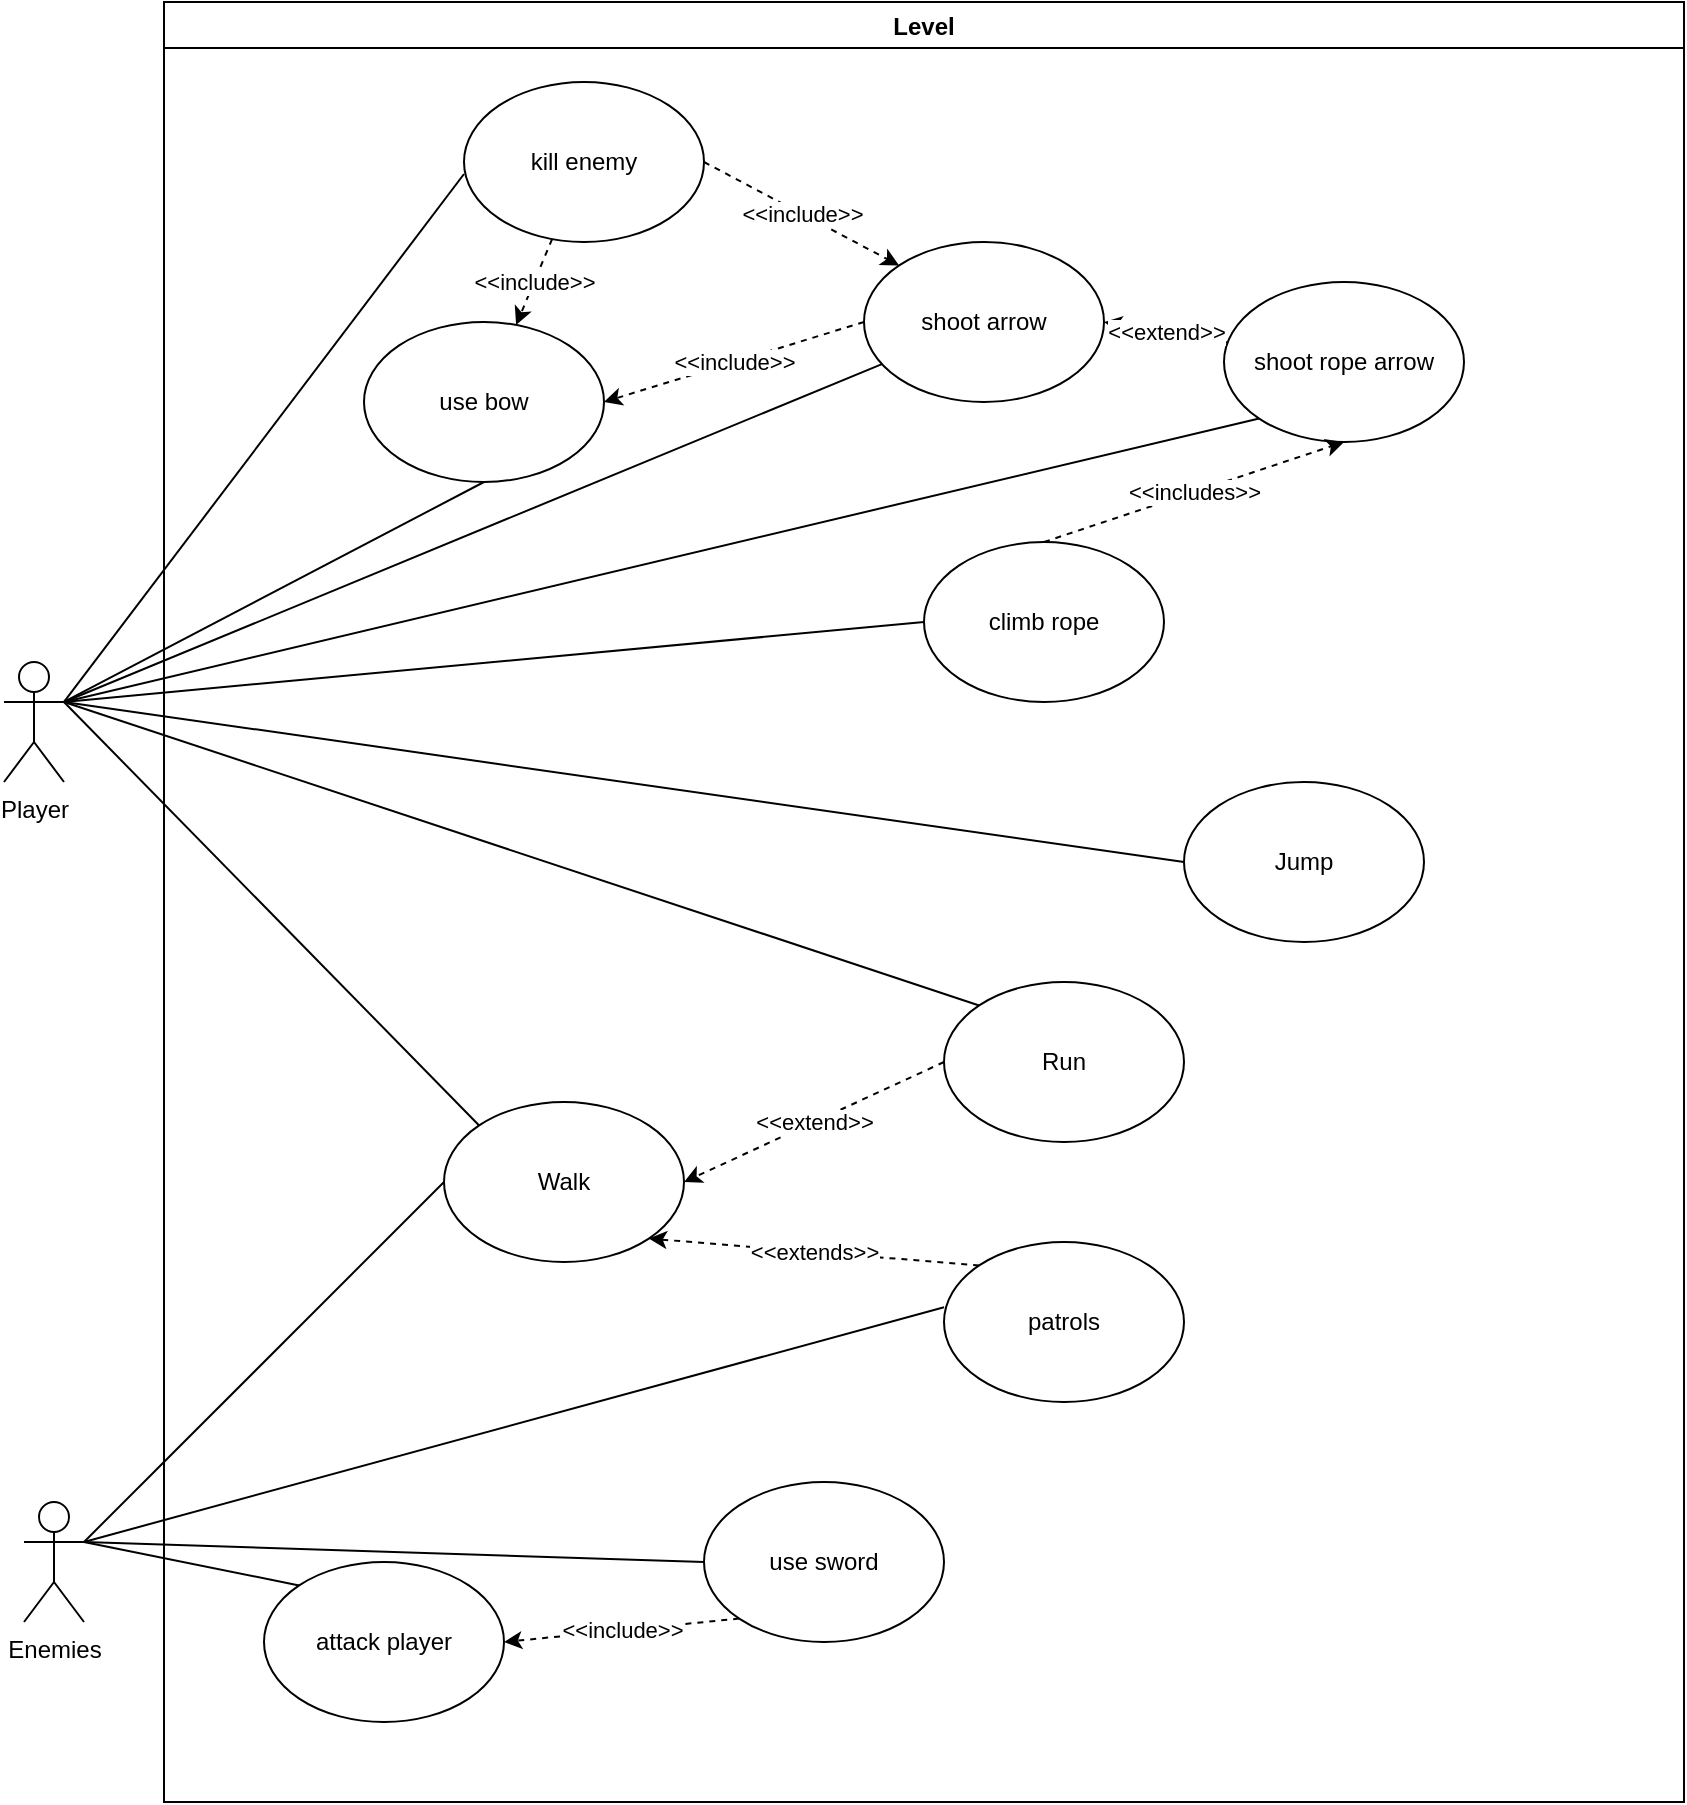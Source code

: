 <mxfile version="13.8.1"><diagram id="Z2k6K5uMPyIBsNWj4WUy" name="Page-1"><mxGraphModel dx="1673" dy="2045" grid="1" gridSize="10" guides="1" tooltips="1" connect="1" arrows="1" fold="1" page="1" pageScale="1" pageWidth="850" pageHeight="1100" math="0" shadow="0"><root><mxCell id="0"/><mxCell id="1" parent="0"/><mxCell id="SmOGBPL2f4h62oNZaGBK-14" style="edgeStyle=none;rounded=0;orthogonalLoop=1;jettySize=auto;html=1;exitX=1;exitY=0.333;exitDx=0;exitDy=0;exitPerimeter=0;entryX=0.5;entryY=1;entryDx=0;entryDy=0;endArrow=none;endFill=0;" edge="1" parent="1" source="SmOGBPL2f4h62oNZaGBK-1" target="SmOGBPL2f4h62oNZaGBK-18"><mxGeometry relative="1" as="geometry"/></mxCell><mxCell id="SmOGBPL2f4h62oNZaGBK-21" style="edgeStyle=none;rounded=0;orthogonalLoop=1;jettySize=auto;html=1;exitX=1;exitY=0.333;exitDx=0;exitDy=0;exitPerimeter=0;endArrow=none;endFill=0;" edge="1" parent="1" source="SmOGBPL2f4h62oNZaGBK-1" target="SmOGBPL2f4h62oNZaGBK-11"><mxGeometry relative="1" as="geometry"/></mxCell><mxCell id="SmOGBPL2f4h62oNZaGBK-22" style="edgeStyle=none;rounded=0;orthogonalLoop=1;jettySize=auto;html=1;exitX=1;exitY=0.333;exitDx=0;exitDy=0;exitPerimeter=0;entryX=0;entryY=1;entryDx=0;entryDy=0;endArrow=none;endFill=0;" edge="1" parent="1" source="SmOGBPL2f4h62oNZaGBK-1" target="SmOGBPL2f4h62oNZaGBK-13"><mxGeometry relative="1" as="geometry"/></mxCell><mxCell id="SmOGBPL2f4h62oNZaGBK-26" style="edgeStyle=none;rounded=0;orthogonalLoop=1;jettySize=auto;html=1;exitX=1;exitY=0.333;exitDx=0;exitDy=0;exitPerimeter=0;entryX=0;entryY=0.5;entryDx=0;entryDy=0;endArrow=none;endFill=0;" edge="1" parent="1" source="SmOGBPL2f4h62oNZaGBK-1" target="SmOGBPL2f4h62oNZaGBK-24"><mxGeometry relative="1" as="geometry"/></mxCell><mxCell id="SmOGBPL2f4h62oNZaGBK-27" style="edgeStyle=none;rounded=0;orthogonalLoop=1;jettySize=auto;html=1;exitX=1;exitY=0.333;exitDx=0;exitDy=0;exitPerimeter=0;entryX=0;entryY=0.5;entryDx=0;entryDy=0;endArrow=none;endFill=0;" edge="1" parent="1" source="SmOGBPL2f4h62oNZaGBK-1" target="SmOGBPL2f4h62oNZaGBK-4"><mxGeometry relative="1" as="geometry"/></mxCell><mxCell id="SmOGBPL2f4h62oNZaGBK-28" style="edgeStyle=none;rounded=0;orthogonalLoop=1;jettySize=auto;html=1;exitX=1;exitY=0.333;exitDx=0;exitDy=0;exitPerimeter=0;entryX=0;entryY=0;entryDx=0;entryDy=0;endArrow=none;endFill=0;" edge="1" parent="1" source="SmOGBPL2f4h62oNZaGBK-1" target="SmOGBPL2f4h62oNZaGBK-6"><mxGeometry relative="1" as="geometry"/></mxCell><mxCell id="SmOGBPL2f4h62oNZaGBK-29" style="edgeStyle=none;rounded=0;orthogonalLoop=1;jettySize=auto;html=1;exitX=1;exitY=0.333;exitDx=0;exitDy=0;exitPerimeter=0;entryX=0;entryY=0;entryDx=0;entryDy=0;endArrow=none;endFill=0;" edge="1" parent="1" source="SmOGBPL2f4h62oNZaGBK-1" target="SmOGBPL2f4h62oNZaGBK-5"><mxGeometry relative="1" as="geometry"/></mxCell><mxCell id="SmOGBPL2f4h62oNZaGBK-37" style="edgeStyle=none;rounded=0;orthogonalLoop=1;jettySize=auto;html=1;exitX=1;exitY=0.333;exitDx=0;exitDy=0;exitPerimeter=0;entryX=0;entryY=0.575;entryDx=0;entryDy=0;entryPerimeter=0;endArrow=none;endFill=0;" edge="1" parent="1" source="SmOGBPL2f4h62oNZaGBK-1" target="SmOGBPL2f4h62oNZaGBK-36"><mxGeometry relative="1" as="geometry"/></mxCell><mxCell id="SmOGBPL2f4h62oNZaGBK-1" value="&lt;div&gt;Player&lt;/div&gt;" style="shape=umlActor;verticalLabelPosition=bottom;verticalAlign=top;html=1;outlineConnect=0;" vertex="1" parent="1"><mxGeometry x="70" y="150" width="30" height="60" as="geometry"/></mxCell><mxCell id="SmOGBPL2f4h62oNZaGBK-30" style="edgeStyle=none;rounded=0;orthogonalLoop=1;jettySize=auto;html=1;exitX=1;exitY=0.333;exitDx=0;exitDy=0;exitPerimeter=0;entryX=0;entryY=0.5;entryDx=0;entryDy=0;endArrow=none;endFill=0;" edge="1" parent="1" source="SmOGBPL2f4h62oNZaGBK-2" target="SmOGBPL2f4h62oNZaGBK-6"><mxGeometry relative="1" as="geometry"/></mxCell><mxCell id="SmOGBPL2f4h62oNZaGBK-32" style="edgeStyle=none;rounded=0;orthogonalLoop=1;jettySize=auto;html=1;exitX=1;exitY=0.333;exitDx=0;exitDy=0;exitPerimeter=0;entryX=0;entryY=0.5;entryDx=0;entryDy=0;endArrow=none;endFill=0;" edge="1" parent="1" source="SmOGBPL2f4h62oNZaGBK-2" target="SmOGBPL2f4h62oNZaGBK-31"><mxGeometry relative="1" as="geometry"/></mxCell><mxCell id="SmOGBPL2f4h62oNZaGBK-34" style="edgeStyle=none;rounded=0;orthogonalLoop=1;jettySize=auto;html=1;exitX=1;exitY=0.333;exitDx=0;exitDy=0;exitPerimeter=0;entryX=0;entryY=0;entryDx=0;entryDy=0;endArrow=none;endFill=0;" edge="1" parent="1" source="SmOGBPL2f4h62oNZaGBK-2" target="SmOGBPL2f4h62oNZaGBK-33"><mxGeometry relative="1" as="geometry"/></mxCell><mxCell id="SmOGBPL2f4h62oNZaGBK-41" style="edgeStyle=none;rounded=0;orthogonalLoop=1;jettySize=auto;html=1;exitX=1;exitY=0.333;exitDx=0;exitDy=0;exitPerimeter=0;entryX=0;entryY=0.408;entryDx=0;entryDy=0;entryPerimeter=0;endArrow=none;endFill=0;" edge="1" parent="1" source="SmOGBPL2f4h62oNZaGBK-2" target="SmOGBPL2f4h62oNZaGBK-40"><mxGeometry relative="1" as="geometry"/></mxCell><mxCell id="SmOGBPL2f4h62oNZaGBK-2" value="Enemies" style="shape=umlActor;verticalLabelPosition=bottom;verticalAlign=top;html=1;outlineConnect=0;" vertex="1" parent="1"><mxGeometry x="80" y="570" width="30" height="60" as="geometry"/></mxCell><mxCell id="SmOGBPL2f4h62oNZaGBK-53" value="Level" style="swimlane;" vertex="1" parent="1"><mxGeometry x="150" y="-180" width="760" height="900" as="geometry"/></mxCell><mxCell id="SmOGBPL2f4h62oNZaGBK-33" value="attack player" style="ellipse;whiteSpace=wrap;html=1;" vertex="1" parent="SmOGBPL2f4h62oNZaGBK-53"><mxGeometry x="50" y="780" width="120" height="80" as="geometry"/></mxCell><mxCell id="SmOGBPL2f4h62oNZaGBK-31" value="use sword" style="ellipse;whiteSpace=wrap;html=1;" vertex="1" parent="SmOGBPL2f4h62oNZaGBK-53"><mxGeometry x="270" y="740" width="120" height="80" as="geometry"/></mxCell><mxCell id="SmOGBPL2f4h62oNZaGBK-35" value="&amp;lt;&amp;lt;include&amp;gt;&amp;gt;" style="edgeStyle=none;rounded=0;orthogonalLoop=1;jettySize=auto;html=1;entryX=1;entryY=0.5;entryDx=0;entryDy=0;endArrow=classic;endFill=1;dashed=1;exitX=0;exitY=1;exitDx=0;exitDy=0;" edge="1" parent="SmOGBPL2f4h62oNZaGBK-53" source="SmOGBPL2f4h62oNZaGBK-31" target="SmOGBPL2f4h62oNZaGBK-33"><mxGeometry relative="1" as="geometry"><mxPoint x="120" y="630" as="sourcePoint"/></mxGeometry></mxCell><mxCell id="SmOGBPL2f4h62oNZaGBK-40" value="patrols" style="ellipse;whiteSpace=wrap;html=1;" vertex="1" parent="SmOGBPL2f4h62oNZaGBK-53"><mxGeometry x="390" y="620" width="120" height="80" as="geometry"/></mxCell><mxCell id="SmOGBPL2f4h62oNZaGBK-5" value="Run" style="ellipse;whiteSpace=wrap;html=1;" vertex="1" parent="SmOGBPL2f4h62oNZaGBK-53"><mxGeometry x="390" y="490" width="120" height="80" as="geometry"/></mxCell><mxCell id="SmOGBPL2f4h62oNZaGBK-6" value="Walk" style="ellipse;whiteSpace=wrap;html=1;" vertex="1" parent="SmOGBPL2f4h62oNZaGBK-53"><mxGeometry x="140" y="550" width="120" height="80" as="geometry"/></mxCell><mxCell id="SmOGBPL2f4h62oNZaGBK-23" value="&amp;lt;&amp;lt;extend&amp;gt;&amp;gt;" style="edgeStyle=none;rounded=0;orthogonalLoop=1;jettySize=auto;html=1;exitX=0;exitY=0.5;exitDx=0;exitDy=0;entryX=1;entryY=0.5;entryDx=0;entryDy=0;endArrow=classic;endFill=1;dashed=1;" edge="1" parent="SmOGBPL2f4h62oNZaGBK-53" source="SmOGBPL2f4h62oNZaGBK-5" target="SmOGBPL2f4h62oNZaGBK-6"><mxGeometry relative="1" as="geometry"/></mxCell><mxCell id="SmOGBPL2f4h62oNZaGBK-42" value="&amp;lt;&amp;lt;extends&amp;gt;&amp;gt;" style="edgeStyle=none;rounded=0;orthogonalLoop=1;jettySize=auto;html=1;exitX=0;exitY=0;exitDx=0;exitDy=0;entryX=1;entryY=1;entryDx=0;entryDy=0;endArrow=classic;endFill=1;dashed=1;" edge="1" parent="SmOGBPL2f4h62oNZaGBK-53" source="SmOGBPL2f4h62oNZaGBK-40" target="SmOGBPL2f4h62oNZaGBK-6"><mxGeometry relative="1" as="geometry"/></mxCell><mxCell id="SmOGBPL2f4h62oNZaGBK-4" value="Jump" style="ellipse;whiteSpace=wrap;html=1;" vertex="1" parent="SmOGBPL2f4h62oNZaGBK-53"><mxGeometry x="510" y="390" width="120" height="80" as="geometry"/></mxCell><mxCell id="SmOGBPL2f4h62oNZaGBK-24" value="climb rope" style="ellipse;whiteSpace=wrap;html=1;" vertex="1" parent="SmOGBPL2f4h62oNZaGBK-53"><mxGeometry x="380" y="270" width="120" height="80" as="geometry"/></mxCell><mxCell id="SmOGBPL2f4h62oNZaGBK-13" value="shoot rope arrow" style="ellipse;whiteSpace=wrap;html=1;" vertex="1" parent="SmOGBPL2f4h62oNZaGBK-53"><mxGeometry x="530" y="140" width="120" height="80" as="geometry"/></mxCell><mxCell id="SmOGBPL2f4h62oNZaGBK-25" value="&amp;lt;&amp;lt;includes&amp;gt;&amp;gt;" style="edgeStyle=none;rounded=0;orthogonalLoop=1;jettySize=auto;html=1;exitX=0.5;exitY=0;exitDx=0;exitDy=0;entryX=0.5;entryY=1;entryDx=0;entryDy=0;dashed=1;endArrow=classic;endFill=1;" edge="1" parent="SmOGBPL2f4h62oNZaGBK-53" source="SmOGBPL2f4h62oNZaGBK-24" target="SmOGBPL2f4h62oNZaGBK-13"><mxGeometry relative="1" as="geometry"/></mxCell><mxCell id="SmOGBPL2f4h62oNZaGBK-11" value="shoot arrow" style="ellipse;whiteSpace=wrap;html=1;" vertex="1" parent="SmOGBPL2f4h62oNZaGBK-53"><mxGeometry x="350" y="120" width="120" height="80" as="geometry"/></mxCell><mxCell id="SmOGBPL2f4h62oNZaGBK-17" value="&amp;lt;&amp;lt;extend&amp;gt;&amp;gt;" style="edgeStyle=none;rounded=0;orthogonalLoop=1;jettySize=auto;html=1;entryX=1;entryY=0.5;entryDx=0;entryDy=0;endArrow=classic;endFill=1;dashed=1;" edge="1" parent="SmOGBPL2f4h62oNZaGBK-53" source="SmOGBPL2f4h62oNZaGBK-13" target="SmOGBPL2f4h62oNZaGBK-11"><mxGeometry relative="1" as="geometry"><mxPoint x="500" y="130" as="sourcePoint"/></mxGeometry></mxCell><mxCell id="SmOGBPL2f4h62oNZaGBK-18" value="use bow" style="ellipse;whiteSpace=wrap;html=1;" vertex="1" parent="SmOGBPL2f4h62oNZaGBK-53"><mxGeometry x="100" y="160" width="120" height="80" as="geometry"/></mxCell><mxCell id="SmOGBPL2f4h62oNZaGBK-19" value="&amp;lt;&amp;lt;include&amp;gt;&amp;gt;" style="edgeStyle=none;rounded=0;orthogonalLoop=1;jettySize=auto;html=1;exitX=0;exitY=0.5;exitDx=0;exitDy=0;entryX=1;entryY=0.5;entryDx=0;entryDy=0;dashed=1;endArrow=classic;endFill=1;" edge="1" parent="SmOGBPL2f4h62oNZaGBK-53" source="SmOGBPL2f4h62oNZaGBK-11" target="SmOGBPL2f4h62oNZaGBK-18"><mxGeometry relative="1" as="geometry"/></mxCell><mxCell id="SmOGBPL2f4h62oNZaGBK-36" value="kill enemy" style="ellipse;whiteSpace=wrap;html=1;" vertex="1" parent="SmOGBPL2f4h62oNZaGBK-53"><mxGeometry x="150" y="40" width="120" height="80" as="geometry"/></mxCell><mxCell id="SmOGBPL2f4h62oNZaGBK-38" value="&amp;lt;&amp;lt;include&amp;gt;&amp;gt;" style="edgeStyle=none;rounded=0;orthogonalLoop=1;jettySize=auto;html=1;exitX=1;exitY=0.5;exitDx=0;exitDy=0;entryX=0;entryY=0;entryDx=0;entryDy=0;endArrow=classic;endFill=1;dashed=1;" edge="1" parent="SmOGBPL2f4h62oNZaGBK-53" source="SmOGBPL2f4h62oNZaGBK-36" target="SmOGBPL2f4h62oNZaGBK-11"><mxGeometry relative="1" as="geometry"/></mxCell><mxCell id="SmOGBPL2f4h62oNZaGBK-39" value="&amp;lt;&amp;lt;include&amp;gt;&amp;gt;" style="edgeStyle=none;rounded=0;orthogonalLoop=1;jettySize=auto;html=1;endArrow=classic;endFill=1;dashed=1;" edge="1" parent="SmOGBPL2f4h62oNZaGBK-53" source="SmOGBPL2f4h62oNZaGBK-36" target="SmOGBPL2f4h62oNZaGBK-18"><mxGeometry relative="1" as="geometry"/></mxCell></root></mxGraphModel></diagram></mxfile>